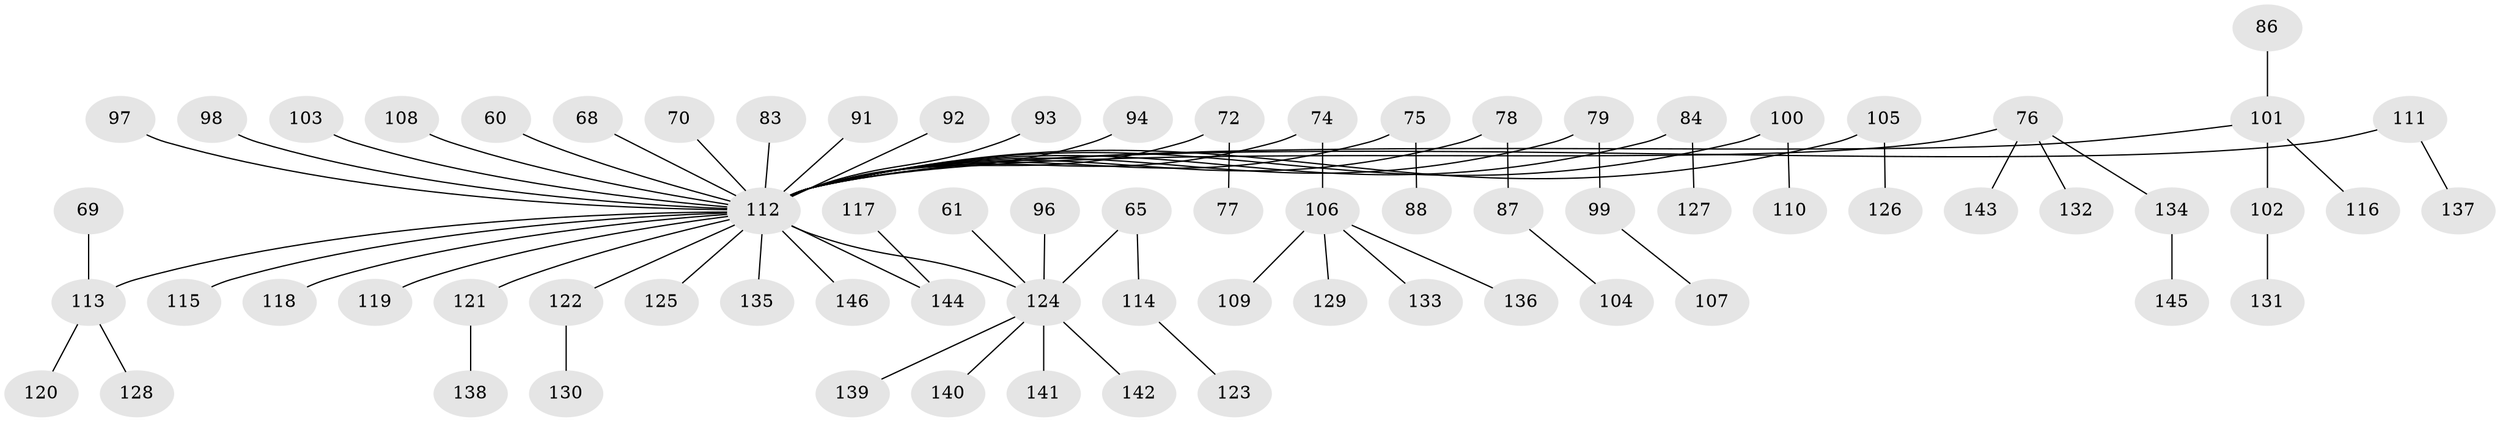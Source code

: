// original degree distribution, {5: 0.03424657534246575, 7: 0.00684931506849315, 3: 0.15753424657534246, 4: 0.0684931506849315, 2: 0.2876712328767123, 1: 0.4452054794520548}
// Generated by graph-tools (version 1.1) at 2025/52/03/09/25 04:52:41]
// undirected, 73 vertices, 72 edges
graph export_dot {
graph [start="1"]
  node [color=gray90,style=filled];
  60;
  61;
  65;
  68;
  69;
  70;
  72;
  74;
  75;
  76 [super="+30+31+43"];
  77;
  78;
  79;
  83;
  84;
  86;
  87;
  88;
  91;
  92;
  93;
  94;
  96;
  97;
  98;
  99;
  100;
  101 [super="+67+50"];
  102;
  103;
  104;
  105 [super="+45"];
  106 [super="+95"];
  107;
  108;
  109;
  110;
  111;
  112 [super="+26+29+82+80+56+71+73+40+22+42+64+85+81+90+52+59+53+57"];
  113 [super="+44"];
  114;
  115;
  116;
  117;
  118;
  119;
  120;
  121;
  122;
  123;
  124 [super="+11+48"];
  125;
  126;
  127;
  128;
  129;
  130;
  131;
  132;
  133;
  134;
  135;
  136;
  137;
  138;
  139;
  140;
  141;
  142;
  143;
  144 [super="+89"];
  145;
  146;
  60 -- 112;
  61 -- 124;
  65 -- 114;
  65 -- 124;
  68 -- 112;
  69 -- 113;
  70 -- 112;
  72 -- 77;
  72 -- 112;
  74 -- 112;
  74 -- 106;
  75 -- 88;
  75 -- 112;
  76 -- 132;
  76 -- 134;
  76 -- 143;
  76 -- 112;
  78 -- 87;
  78 -- 112;
  79 -- 99;
  79 -- 112;
  83 -- 112;
  84 -- 127;
  84 -- 112;
  86 -- 101;
  87 -- 104;
  91 -- 112;
  92 -- 112;
  93 -- 112;
  94 -- 112;
  96 -- 124;
  97 -- 112;
  98 -- 112;
  99 -- 107;
  100 -- 110;
  100 -- 112;
  101 -- 102;
  101 -- 116;
  101 -- 112;
  102 -- 131;
  103 -- 112;
  105 -- 126;
  105 -- 112;
  106 -- 109;
  106 -- 129;
  106 -- 136;
  106 -- 133;
  108 -- 112;
  111 -- 137;
  111 -- 112;
  112 -- 121;
  112 -- 122;
  112 -- 146;
  112 -- 115;
  112 -- 119;
  112 -- 124;
  112 -- 144;
  112 -- 113;
  112 -- 118;
  112 -- 135;
  112 -- 125;
  113 -- 120;
  113 -- 128;
  114 -- 123;
  117 -- 144;
  121 -- 138;
  122 -- 130;
  124 -- 141;
  124 -- 142;
  124 -- 139;
  124 -- 140;
  134 -- 145;
}
